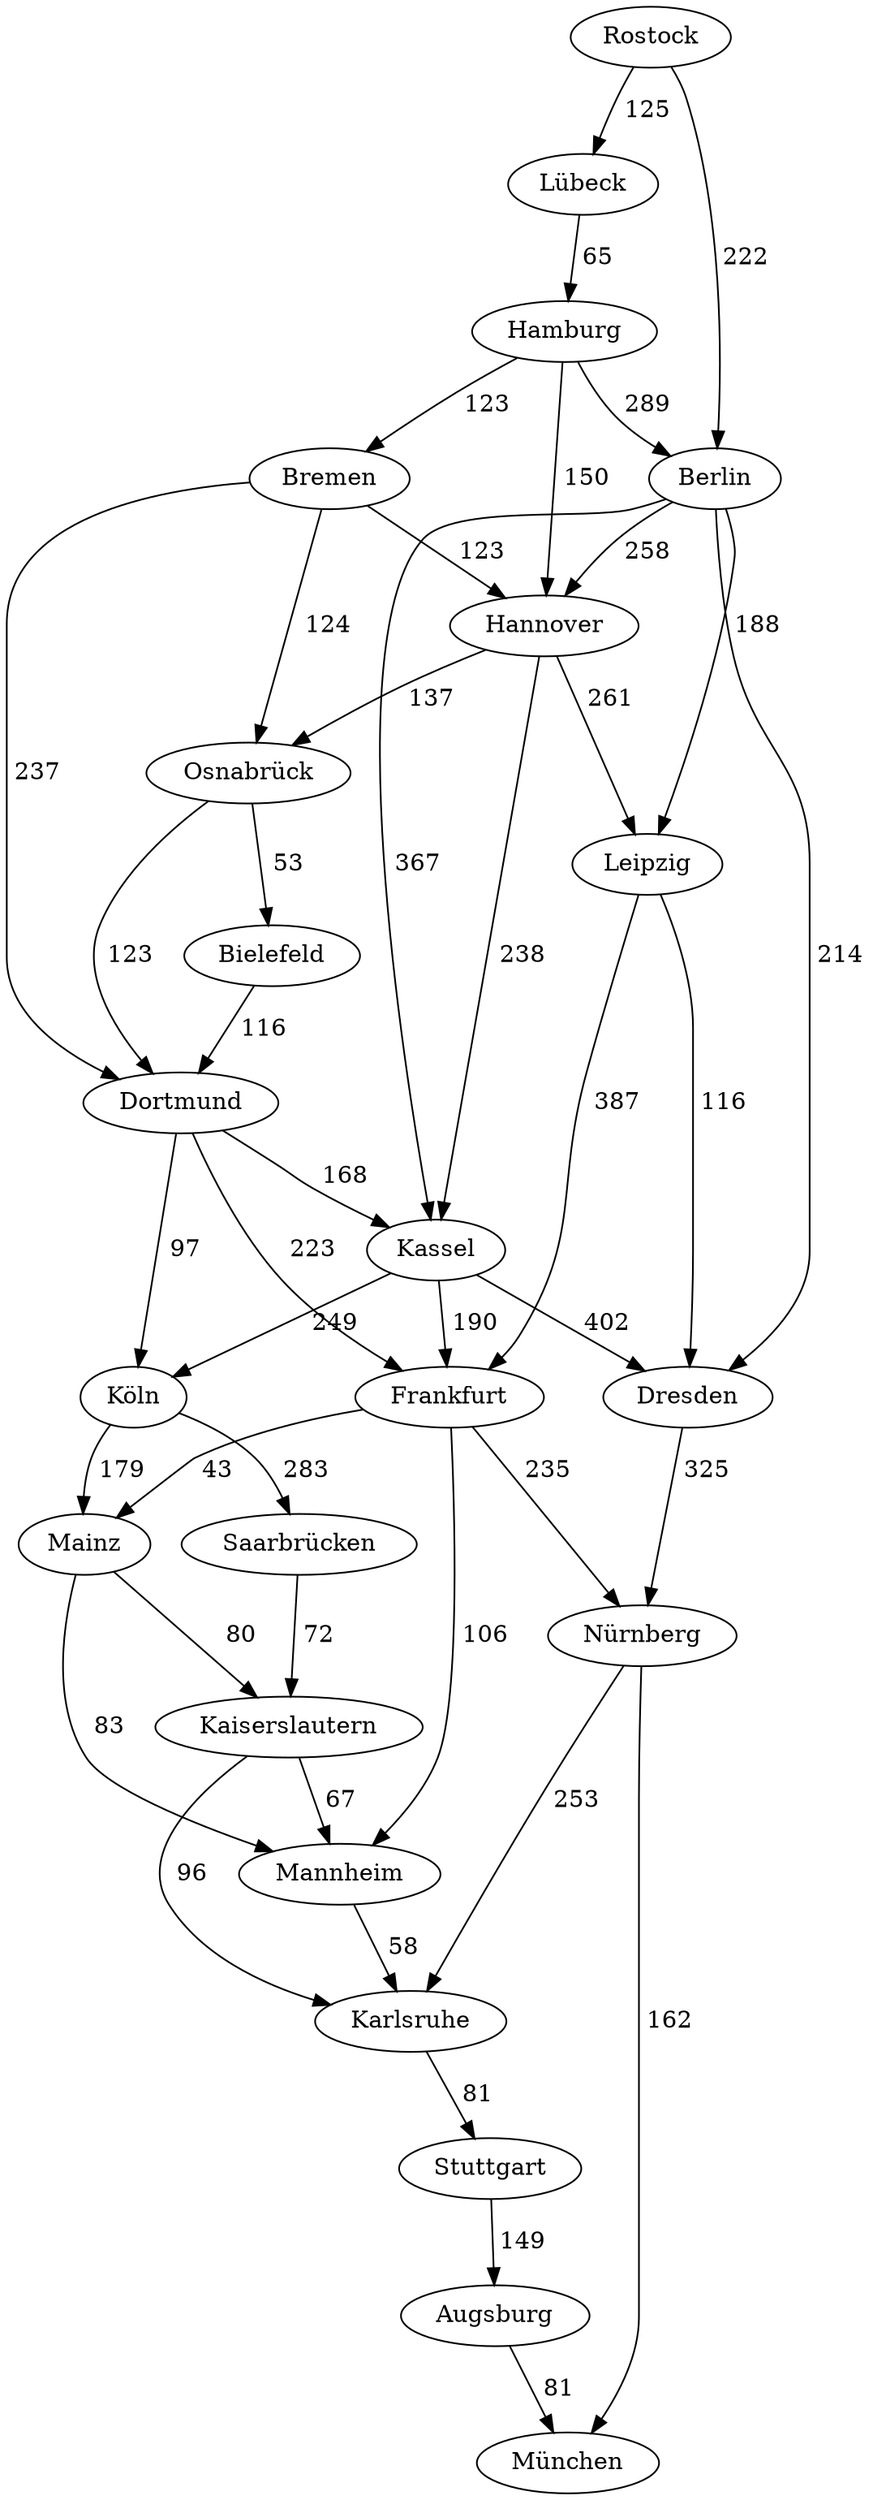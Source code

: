 digraph graph_08
{
Augsburg
München
Berlin
Dresden
Hannover
Kassel
Leipzig
Bielefeld
Dortmund
Bremen
Osnabrück
Frankfurt
Köln
Nürnberg
Mainz
Mannheim
Hamburg
Kaiserslautern
Karlsruhe
Stuttgart
Saarbrücken
Lübeck
Rostock
Augsburg -> München [label=" 81  "]
Berlin -> Dresden [label=" 214  "]
Berlin -> Hannover [label=" 258  "]
Berlin -> Kassel [label=" 367  "]
Berlin -> Leipzig [label=" 188  "]
Dresden -> Nürnberg [label=" 325  "]
Hannover -> Kassel [label=" 238  "]
Hannover -> Leipzig [label=" 261  "]
Hannover -> Osnabrück [label=" 137  "]
Kassel -> Dresden [label=" 402  "]
Kassel -> Frankfurt [label=" 190  "]
Kassel -> Köln [label=" 249  "]
Leipzig -> Dresden [label=" 116  "]
Leipzig -> Frankfurt [label=" 387  "]
Bielefeld -> Dortmund [label=" 116  "]
Dortmund -> Kassel [label=" 168  "]
Dortmund -> Frankfurt [label=" 223  "]
Dortmund -> Köln [label=" 97  "]
Bremen -> Hannover [label=" 123  "]
Bremen -> Dortmund [label=" 237  "]
Bremen -> Osnabrück [label=" 124  "]
Osnabrück -> Bielefeld [label=" 53  "]
Osnabrück -> Dortmund [label=" 123  "]
Frankfurt -> Nürnberg [label=" 235  "]
Frankfurt -> Mainz [label=" 43  "]
Frankfurt -> Mannheim [label=" 106  "]
Köln -> Mainz [label=" 179  "]
Köln -> Saarbrücken [label=" 283  "]
Nürnberg -> München [label=" 162  "]
Nürnberg -> Karlsruhe [label=" 253  "]
Mainz -> Mannheim [label=" 83  "]
Mainz -> Kaiserslautern [label=" 80  "]
Mannheim -> Karlsruhe [label=" 58  "]
Hamburg -> Berlin [label=" 289  "]
Hamburg -> Hannover [label=" 150  "]
Hamburg -> Bremen [label=" 123  "]
Kaiserslautern -> Mannheim [label=" 67  "]
Kaiserslautern -> Karlsruhe [label=" 96  "]
Karlsruhe -> Stuttgart [label=" 81  "]
Stuttgart -> Augsburg [label=" 149  "]
Saarbrücken -> Kaiserslautern [label=" 72  "]
Lübeck -> Hamburg [label=" 65  "]
Rostock -> Berlin [label=" 222  "]
Rostock -> Lübeck [label=" 125  "]
}
